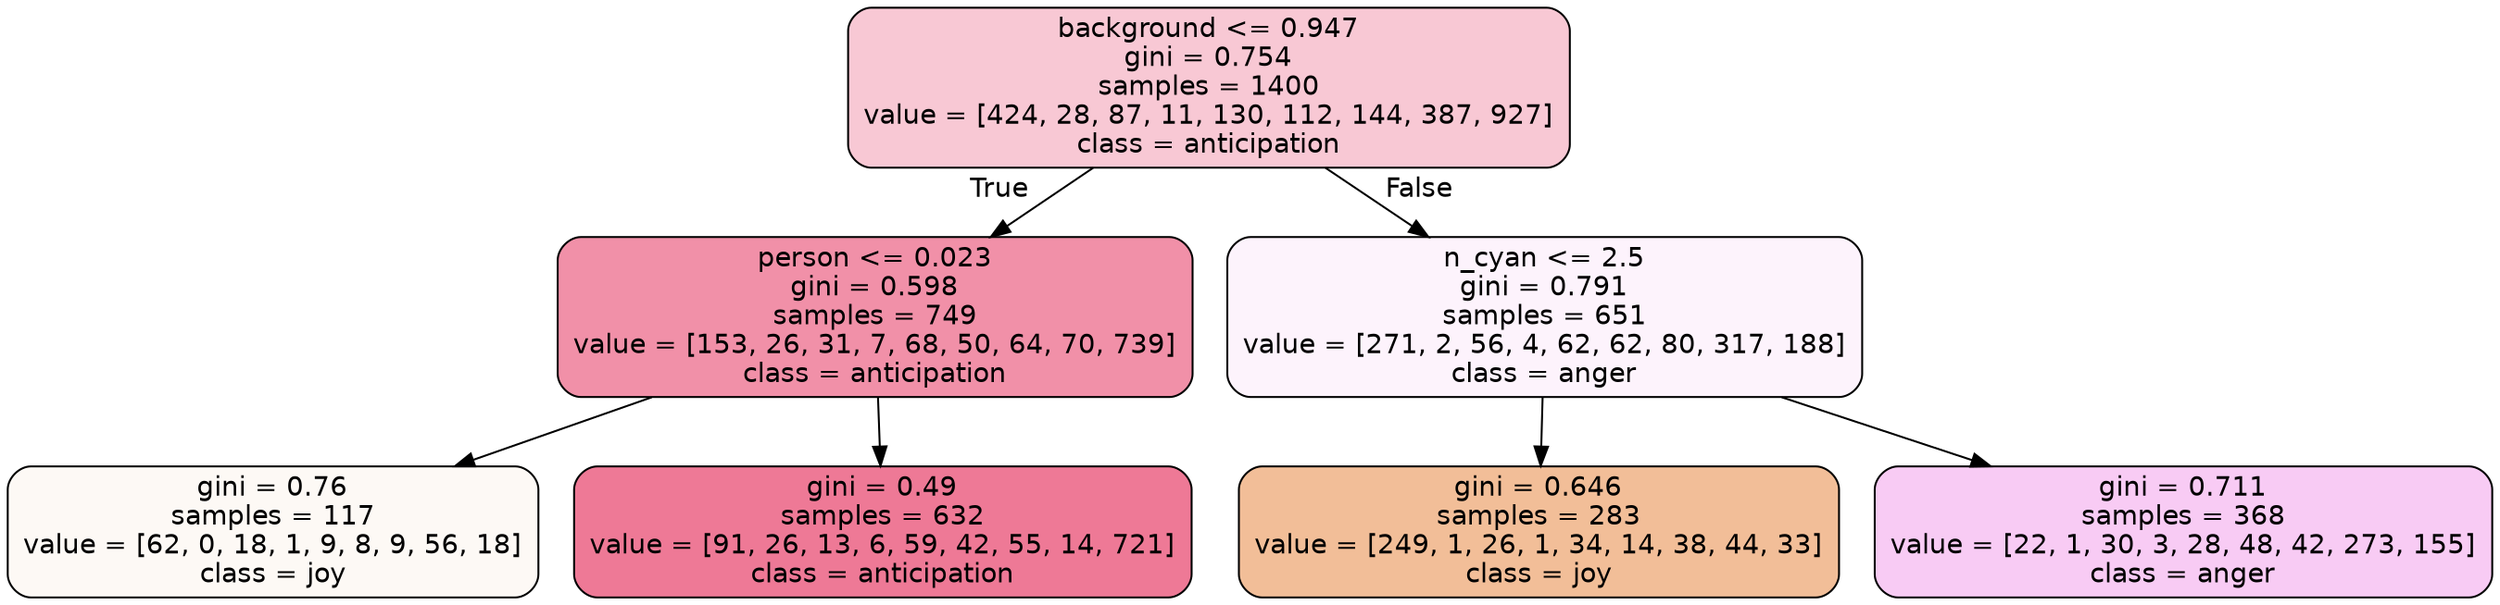 digraph Tree {
node [shape=box, style="filled, rounded", color="black", fontname=helvetica] ;
edge [fontname=helvetica] ;
0 [label="background <= 0.947\ngini = 0.754\nsamples = 1400\nvalue = [424, 28, 87, 11, 130, 112, 144, 387, 927]\nclass = anticipation", fillcolor="#e5396446"] ;
1 [label="person <= 0.023\ngini = 0.598\nsamples = 749\nvalue = [153, 26, 31, 7, 68, 50, 64, 70, 739]\nclass = anticipation", fillcolor="#e539648e"] ;
0 -> 1 [labeldistance=2.5, labelangle=45, headlabel="True"] ;
2 [label="gini = 0.76\nsamples = 117\nvalue = [62, 0, 18, 1, 9, 8, 9, 56, 18]\nclass = joy", fillcolor="#e581390c"] ;
1 -> 2 ;
3 [label="gini = 0.49\nsamples = 632\nvalue = [91, 26, 13, 6, 59, 42, 55, 14, 721]\nclass = anticipation", fillcolor="#e53964ac"] ;
1 -> 3 ;
4 [label="n_cyan <= 2.5\ngini = 0.791\nsamples = 651\nvalue = [271, 2, 56, 4, 62, 62, 80, 317, 188]\nclass = anger", fillcolor="#e539d70f"] ;
0 -> 4 [labeldistance=2.5, labelangle=-45, headlabel="False"] ;
5 [label="gini = 0.646\nsamples = 283\nvalue = [249, 1, 26, 1, 34, 14, 38, 44, 33]\nclass = joy", fillcolor="#e5813984"] ;
4 -> 5 ;
6 [label="gini = 0.711\nsamples = 368\nvalue = [22, 1, 30, 3, 28, 48, 42, 273, 155]\nclass = anger", fillcolor="#e539d743"] ;
4 -> 6 ;
}